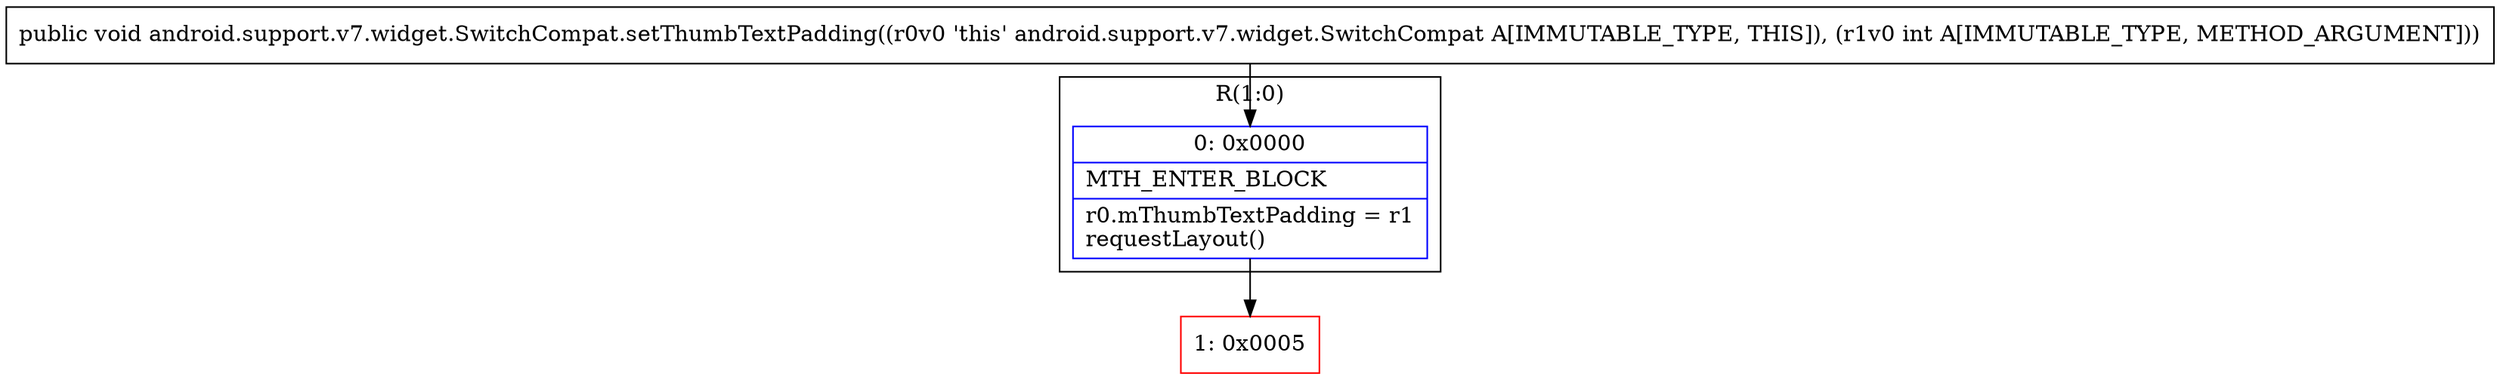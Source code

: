 digraph "CFG forandroid.support.v7.widget.SwitchCompat.setThumbTextPadding(I)V" {
subgraph cluster_Region_103335703 {
label = "R(1:0)";
node [shape=record,color=blue];
Node_0 [shape=record,label="{0\:\ 0x0000|MTH_ENTER_BLOCK\l|r0.mThumbTextPadding = r1\lrequestLayout()\l}"];
}
Node_1 [shape=record,color=red,label="{1\:\ 0x0005}"];
MethodNode[shape=record,label="{public void android.support.v7.widget.SwitchCompat.setThumbTextPadding((r0v0 'this' android.support.v7.widget.SwitchCompat A[IMMUTABLE_TYPE, THIS]), (r1v0 int A[IMMUTABLE_TYPE, METHOD_ARGUMENT])) }"];
MethodNode -> Node_0;
Node_0 -> Node_1;
}

